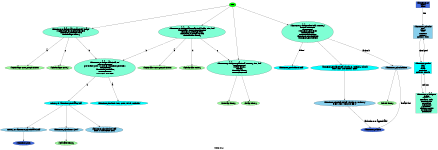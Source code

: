 // Copyright (c) 2021 Jeff Boody
//
// Permission is hereby granted, free of charge, to any person obtaining a
// copy of this software and associated documentation files (the "Software"),
// to deal in the Software without restriction, including without limitation
// the rights to use, copy, modify, merge, publish, distribute, sublicense,
// and/or sell copies of the Software, and to permit persons to whom the
// Software is furnished to do so, subject to the following conditions:
//
// The above copyright notice and this permission notice shall be included
// in all copies or substantial portions of the Software.
//
// THE SOFTWARE IS PROVIDED "AS IS", WITHOUT WARRANTY OF ANY KIND, EXPRESS OR
// IMPLIED, INCLUDING BUT NOT LIMITED TO THE WARRANTIES OF MERCHANTABILITY,
// FITNESS FOR A PARTICULAR PURPOSE AND NONINFRINGEMENT. IN NO EVENT SHALL THE
// AUTHORS OR COPYRIGHT HOLDERS BE LIABLE FOR ANY CLAIM, DAMAGES OR OTHER
// LIABILITY, WHETHER IN AN ACTION OF CONTRACT, TORT OR OTHERWISE, ARISING FROM,
// OUT OF OR IN CONNECTION WITH THE SOFTWARE OR THE USE OR OTHER DEALINGS IN
// THE SOFTWARE.

// sudo apt-get install graphviz
// xdot memory.dot
digraph MEMORY
{
	label="Memory";
	fontsize=20;
	size="3,1";
	ratio=fill;

	APP                           [fillcolor=green, style=filled];
	vkk_memory_t                  [shape=box, fillcolor=royalblue, style=filled, label="vkk_memory_t\nchunk\noffset"];
	vkk_memory_delete             [fillcolor=royalblue, style=filled, label="vkk_memory_delete"];
	vkk_memory_new                [fillcolor=royalblue, style=filled, label="vkk_memory_new"];
	vkk_memoryChunk_t             [shape=box, fillcolor=skyblue, style=filled, label="vkk_memoryChunk_t\npool\nlocked\nslot\nusecount\nmemory\ncc_list_t* slots"];
	vkk_memoryChunk_new           [fillcolor=skyblue, style=filled, label="vkk_memoryChunk_new(pool)"];
	vkk_memoryChunk_slots         [fillcolor=skyblue, style=filled, label="vkk_memoryChunk_slots(self)\nfreed + unallocated slots"];
	vkk_memoryChunk_alloc         [fillcolor=skyblue, style=filled, label="memory = vkk_memoryChunk_alloc(self)"];
	vkk_memoryChunk_free          [fillcolor=skyblue, style=filled, label="vkk_memoryChunk_free(self, shutdown, _memory)\nfreed when (usecount == 0)"];
	vkk_memoryChunk_delete        [fillcolor=skyblue, style=filled, label="vkk_memoryChunk_delete"];
	vkk_memoryPool_t              [shape=box, fillcolor=cyan, style=filled, label="vkk_memoryPool_t\nmm\ncount\nstride\nmt_index\ncc_list_t* chunks"];
	vkk_memoryPool_new            [fillcolor=cyan, style=filled, label="vkk_memoryPool_new(mm, count, stride, mt_index)"];
	vkk_memoryPool_alloc          [fillcolor=cyan, style=filled, label="memory = vkk_memoryPool_alloc(self)"];
	vkk_memoryPool_free           [fillcolor=cyan, style=filled, label="vkk_memoryPool_free(self, shutdown, _memory, _chunk)\nfreed when (size(chunks) == 0)"];
	vkk_memoryPool_delete         [fillcolor=cyan, style=filled, label="vkk_memoryPool_delete(_self)"];
	vkk_memoryManager_t           [shape=box, fillcolor=aquamarine, style=filled, label="vkk_memoryManager_t\nengine\nshutdown\ncc_map_t* pools\ncount_chunks\ncount_slots\nsize_chunks\nsize_slots\nmanager_mutex\nchunk_mutex\nchunk_cond"];
	vkk_memoryManager_alloc       [fillcolor=aquamarine, style=filled, label="vkk_memoryManager_alloc(self, mr)\nLOCK_MANAGER\npool = find(pools) or pool = vkk_memoryPool_new\nLOCK_POOL\nvkk_memoryPool_alloc\nUNLOCK_POOL\nUNLOCK_MANAGER"];
	vkk_memoryManager_allocImage  [fillcolor=aquamarine, style=filled, label="vkk_memoryManager_allocImage(self, image)\nvkGetImageMemoryRequirements\nvkk_memoryManager_alloc\nvkBindImageMemory"];
	vkk_memoryManager_allocBuffer [fillcolor=aquamarine, style=filled, label="vkk_memoryManager_allocBuffer(self, buffer, size, buf)\nvkGetBufferMemoryRequirements\nvkk_memoryManager_alloc\nvkk_memoryManager_update\nvkBindBufferMemory"];
	vkk_memoryManager_free        [fillcolor=aquamarine, style=filled, label="vkk_memoryManager_free(self, _memory)\nLOCK_MANAGER\nLOCK_POOL\nvkk_memoryPool_free\nUNLOCK_POOL\nUNLOCK_MANAGER\nvkk_memoryChunk_delete\nvkk_memoryPool_delete"];
	vkk_memoryManager_update      [fillcolor=aquamarine, style=filled, label="vkk_memoryManager_update(self, memory, size, buf)\nLOCK_CHUNK\nvkMapMemory\nmemcpy\nvkUnmapMemory\nUNLOCK_CHUNK"];
	vkBindImageMemory             [fillcolor=palegreen,  style=filled];
	vkBindBufferMemory            [fillcolor=palegreen,  style=filled];
	vkAllocateMemory              [fillcolor=palegreen,  style=filled];
	vkFreeMemory                  [fillcolor=palegreen,  style=filled];
	vkMapMemory                   [fillcolor=palegreen,  style=filled];
	vkUnmapMemory                 [fillcolor=palegreen,  style=filled];
	vkGetBufferMemoryRequirements [fillcolor=palegreen,  style=filled];
	vkGetImageMemoryRequirements  [fillcolor=palegreen,  style=filled];

	vkk_memory_t        -> vkk_memoryChunk_t   [label="slot"];
	vkk_memoryChunk_t   -> vkk_memoryPool_t    [label="chunk"];
	vkk_memoryPool_t    -> vkk_memoryChunk_t   [label="pool"];
	vkk_memoryPool_t    -> vkk_memoryManager_t [label="pool"];
	vkk_memoryManager_t -> vkk_memoryPool_t    [label="mm"];

	APP                           -> vkk_memoryManager_allocImage;
	APP                           -> vkk_memoryManager_allocBuffer;
	APP                           -> vkk_memoryManager_free;
	APP                           -> vkk_memoryManager_update;
	vkk_memoryManager_free        -> vkk_memoryPool_free;
	vkk_memoryManager_free        -> vkk_memoryPool_delete         [label="if(free)"];
	vkk_memoryManager_free        -> vkk_memoryChunk_delete        [label="if(chunk)"];
	vkk_memoryPool_free           -> vkk_memoryChunk_free;
	vkk_memoryChunk_free          -> vkk_memory_delete             [label="if(shutdown or append fails)"];
	vkk_memoryChunk_delete        -> vkk_memory_delete             [label="foreach(slot)"];
	vkk_memoryChunk_delete        -> vkFreeMemory;
	vkk_memoryManager_alloc       -> vkk_memoryPool_new            [label="a"];
	vkk_memoryManager_alloc       -> vkk_memoryPool_alloc          [label="b"];
	vkk_memoryManager_allocBuffer -> vkGetBufferMemoryRequirements [label="a"];
	vkk_memoryManager_allocBuffer -> vkk_memoryManager_alloc       [label="b"];
	vkk_memoryManager_allocBuffer -> vkk_memoryManager_update      [label="c"];
	vkk_memoryManager_allocBuffer -> vkBindBufferMemory            [label="d"];
	vkk_memoryManager_allocImage  -> vkGetImageMemoryRequirements  [label="a"];
	vkk_memoryManager_allocImage  -> vkk_memoryManager_alloc       [label="b"];
	vkk_memoryManager_allocImage  -> vkBindImageMemory             [label="c"];
	vkk_memoryManager_update      -> vkMapMemory;
	vkk_memoryManager_update      -> vkUnmapMemory;
	vkk_memoryPool_alloc          -> vkk_memoryChunk_new;
	vkk_memoryChunk_new           -> vkAllocateMemory;
	vkk_memoryPool_alloc          -> vkk_memoryChunk_slots;
	vkk_memoryPool_alloc          -> vkk_memoryChunk_alloc;
	vkk_memoryChunk_alloc         -> vkk_memory_new;
}
